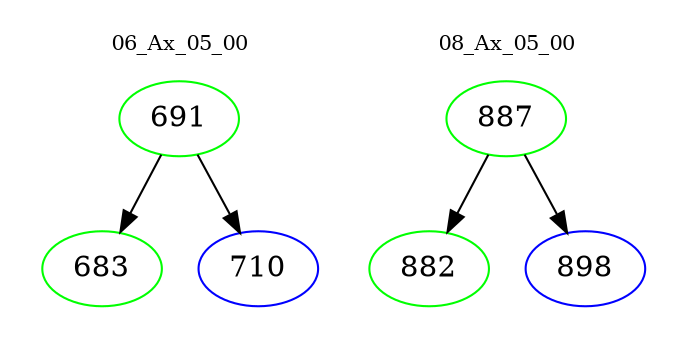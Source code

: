 digraph{
subgraph cluster_0 {
color = white
label = "06_Ax_05_00";
fontsize=10;
T0_691 [label="691", color="green"]
T0_691 -> T0_683 [color="black"]
T0_683 [label="683", color="green"]
T0_691 -> T0_710 [color="black"]
T0_710 [label="710", color="blue"]
}
subgraph cluster_1 {
color = white
label = "08_Ax_05_00";
fontsize=10;
T1_887 [label="887", color="green"]
T1_887 -> T1_882 [color="black"]
T1_882 [label="882", color="green"]
T1_887 -> T1_898 [color="black"]
T1_898 [label="898", color="blue"]
}
}
